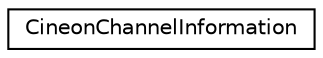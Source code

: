 digraph G
{
  edge [fontname="Helvetica",fontsize="10",labelfontname="Helvetica",labelfontsize="10"];
  node [fontname="Helvetica",fontsize="10",shape=record];
  rankdir=LR;
  Node1 [label="CineonChannelInformation",height=0.2,width=0.4,color="black", fillcolor="white", style="filled",URL="$db/d4a/structCineonChannelInformation.html"];
}
